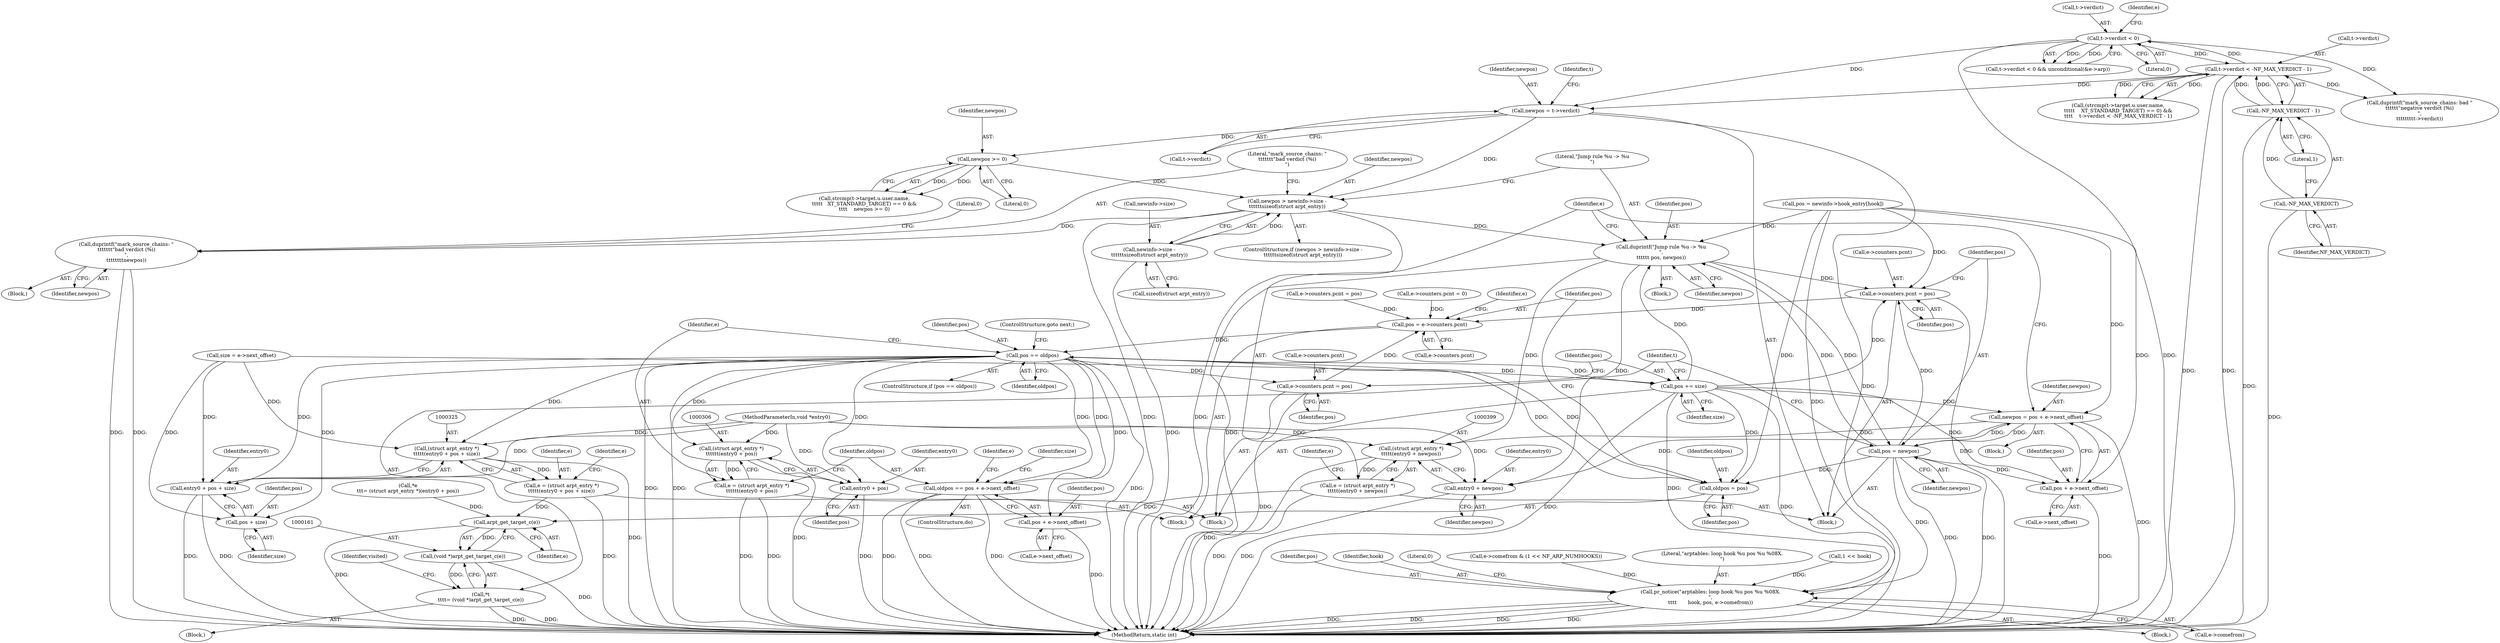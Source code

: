 digraph "0_linux_54d83fc74aa9ec72794373cb47432c5f7fb1a309_1@API" {
"1000369" [label="(Call,newpos > newinfo->size -\n\t\t\t\t\t\tsizeof(struct arpt_entry))"];
"1000364" [label="(Call,newpos >= 0)"];
"1000344" [label="(Call,newpos = t->verdict)"];
"1000227" [label="(Call,t->verdict < 0)"];
"1000256" [label="(Call,t->verdict < -NF_MAX_VERDICT - 1)"];
"1000260" [label="(Call,-NF_MAX_VERDICT - 1)"];
"1000261" [label="(Call,-NF_MAX_VERDICT)"];
"1000371" [label="(Call,newinfo->size -\n\t\t\t\t\t\tsizeof(struct arpt_entry))"];
"1000378" [label="(Call,duprintf(\"mark_source_chains: \"\n\t\t\t\t\t\t\t\"bad verdict (%i)\n\",\n\t\t\t\t\t\t\t\tnewpos))"];
"1000383" [label="(Call,duprintf(\"Jump rule %u -> %u\n\",\n\t\t\t\t\t\t pos, newpos))"];
"1000398" [label="(Call,(struct arpt_entry *)\n\t\t\t\t\t(entry0 + newpos))"];
"1000396" [label="(Call,e = (struct arpt_entry *)\n\t\t\t\t\t(entry0 + newpos))"];
"1000162" [label="(Call,arpt_get_target_c(e))"];
"1000160" [label="(Call,(void *)arpt_get_target_c(e))"];
"1000158" [label="(Call,*t\n\t\t\t\t= (void *)arpt_get_target_c(e))"];
"1000400" [label="(Call,entry0 + newpos)"];
"1000403" [label="(Call,e->counters.pcnt = pos)"];
"1000284" [label="(Call,pos = e->counters.pcnt)"];
"1000299" [label="(Call,pos == oldpos)"];
"1000281" [label="(Call,oldpos = pos)"];
"1000305" [label="(Call,(struct arpt_entry *)\n\t\t\t\t\t\t(entry0 + pos))"];
"1000303" [label="(Call,e = (struct arpt_entry *)\n\t\t\t\t\t\t(entry0 + pos))"];
"1000307" [label="(Call,entry0 + pos)"];
"1000310" [label="(Call,oldpos == pos + e->next_offset)"];
"1000312" [label="(Call,pos + e->next_offset)"];
"1000324" [label="(Call,(struct arpt_entry *)\n\t\t\t\t\t(entry0 + pos + size))"];
"1000322" [label="(Call,e = (struct arpt_entry *)\n\t\t\t\t\t(entry0 + pos + size))"];
"1000326" [label="(Call,entry0 + pos + size)"];
"1000328" [label="(Call,pos + size)"];
"1000331" [label="(Call,e->counters.pcnt = pos)"];
"1000338" [label="(Call,pos += size)"];
"1000183" [label="(Call,pr_notice(\"arptables: loop hook %u pos %u %08X.\n\",\n\t\t\t\t       hook, pos, e->comefrom))"];
"1000389" [label="(Call,newpos = pos + e->next_offset)"];
"1000410" [label="(Call,pos = newpos)"];
"1000391" [label="(Call,pos + e->next_offset)"];
"1000412" [label="(Identifier,newpos)"];
"1000393" [label="(Call,e->next_offset)"];
"1000397" [label="(Identifier,e)"];
"1000228" [label="(Call,t->verdict)"];
"1000403" [label="(Call,e->counters.pcnt = pos)"];
"1000364" [label="(Call,newpos >= 0)"];
"1000260" [label="(Call,-NF_MAX_VERDICT - 1)"];
"1000298" [label="(ControlStructure,if (pos == oldpos))"];
"1000378" [label="(Call,duprintf(\"mark_source_chains: \"\n\t\t\t\t\t\t\t\"bad verdict (%i)\n\",\n\t\t\t\t\t\t\t\tnewpos))"];
"1000171" [label="(Call,1 << hook)"];
"1000340" [label="(Identifier,size)"];
"1000326" [label="(Call,entry0 + pos + size)"];
"1000307" [label="(Call,entry0 + pos)"];
"1000263" [label="(Literal,1)"];
"1000313" [label="(Identifier,pos)"];
"1000163" [label="(Identifier,e)"];
"1000186" [label="(Identifier,pos)"];
"1000380" [label="(Identifier,newpos)"];
"1000350" [label="(Call,strcmp(t->target.u.user.name,\n\t\t\t\t\t   XT_STANDARD_TARGET) == 0 &&\n\t\t\t\t    newpos >= 0)"];
"1000162" [label="(Call,arpt_get_target_c(e))"];
"1000300" [label="(Identifier,pos)"];
"1000182" [label="(Block,)"];
"1000410" [label="(Call,pos = newpos)"];
"1000370" [label="(Identifier,newpos)"];
"1000226" [label="(Call,t->verdict < 0 && unconditional(&e->arp))"];
"1000261" [label="(Call,-NF_MAX_VERDICT)"];
"1000282" [label="(Identifier,oldpos)"];
"1000125" [label="(Call,pos = newinfo->hook_entry[hook])"];
"1000368" [label="(ControlStructure,if (newpos > newinfo->size -\n\t\t\t\t\t\tsizeof(struct arpt_entry)))"];
"1000344" [label="(Call,newpos = t->verdict)"];
"1000291" [label="(Call,e->counters.pcnt = 0)"];
"1000148" [label="(Call,e->counters.pcnt = pos)"];
"1000330" [label="(Identifier,size)"];
"1000276" [label="(Identifier,e)"];
"1000285" [label="(Identifier,pos)"];
"1000238" [label="(Block,)"];
"1000384" [label="(Literal,\"Jump rule %u -> %u\n\")"];
"1000392" [label="(Identifier,pos)"];
"1000231" [label="(Literal,0)"];
"1000371" [label="(Call,newinfo->size -\n\t\t\t\t\t\tsizeof(struct arpt_entry))"];
"1000338" [label="(Call,pos += size)"];
"1000322" [label="(Call,e = (struct arpt_entry *)\n\t\t\t\t\t(entry0 + pos + size))"];
"1000323" [label="(Identifier,e)"];
"1000365" [label="(Identifier,newpos)"];
"1000331" [label="(Call,e->counters.pcnt = pos)"];
"1000406" [label="(Identifier,e)"];
"1000286" [label="(Call,e->counters.pcnt)"];
"1000386" [label="(Identifier,newpos)"];
"1000160" [label="(Call,(void *)arpt_get_target_c(e))"];
"1000185" [label="(Identifier,hook)"];
"1000158" [label="(Call,*t\n\t\t\t\t= (void *)arpt_get_target_c(e))"];
"1000166" [label="(Identifier,visited)"];
"1000379" [label="(Literal,\"mark_source_chains: \"\n\t\t\t\t\t\t\t\"bad verdict (%i)\n\")"];
"1000191" [label="(Literal,0)"];
"1000111" [label="(MethodParameterIn,void *entry0)"];
"1000310" [label="(Call,oldpos == pos + e->next_offset)"];
"1000375" [label="(Call,sizeof(struct arpt_entry))"];
"1000400" [label="(Call,entry0 + newpos)"];
"1000388" [label="(Block,)"];
"1000227" [label="(Call,t->verdict < 0)"];
"1000383" [label="(Call,duprintf(\"Jump rule %u -> %u\n\",\n\t\t\t\t\t\t pos, newpos))"];
"1000317" [label="(Call,size = e->next_offset)"];
"1000367" [label="(Block,)"];
"1000159" [label="(Identifier,t)"];
"1000411" [label="(Identifier,pos)"];
"1000390" [label="(Identifier,newpos)"];
"1000265" [label="(Call,duprintf(\"mark_source_chains: bad \"\n\t\t\t\t\t\t\"negative verdict (%i)\n\",\n\t\t\t\t\t\t\t\tt->verdict))"];
"1000382" [label="(Literal,0)"];
"1000187" [label="(Call,e->comefrom)"];
"1000389" [label="(Call,newpos = pos + e->next_offset)"];
"1000283" [label="(Identifier,pos)"];
"1000183" [label="(Call,pr_notice(\"arptables: loop hook %u pos %u %08X.\n\",\n\t\t\t\t       hook, pos, e->comefrom))"];
"1000409" [label="(Identifier,pos)"];
"1000328" [label="(Call,pos + size)"];
"1000256" [label="(Call,t->verdict < -NF_MAX_VERDICT - 1)"];
"1000156" [label="(Block,)"];
"1000357" [label="(Identifier,t)"];
"1000242" [label="(Call,(strcmp(t->target.u.user.name,\n\t\t\t\t\t    XT_STANDARD_TARGET) == 0) &&\n\t\t\t\t    t->verdict < -NF_MAX_VERDICT - 1)"];
"1000294" [label="(Identifier,e)"];
"1000175" [label="(Call,e->comefrom & (1 << NF_ARP_NUMHOOKS))"];
"1000235" [label="(Identifier,e)"];
"1000334" [label="(Identifier,e)"];
"1000345" [label="(Identifier,newpos)"];
"1000401" [label="(Identifier,entry0)"];
"1000184" [label="(Literal,\"arptables: loop hook %u pos %u %08X.\n\")"];
"1000284" [label="(Call,pos = e->counters.pcnt)"];
"1000324" [label="(Call,(struct arpt_entry *)\n\t\t\t\t\t(entry0 + pos + size))"];
"1000133" [label="(Call,*e\n\t\t\t= (struct arpt_entry *)(entry0 + pos))"];
"1000262" [label="(Identifier,NF_MAX_VERDICT)"];
"1000339" [label="(Identifier,pos)"];
"1000273" [label="(Block,)"];
"1000342" [label="(Block,)"];
"1000311" [label="(Identifier,oldpos)"];
"1000404" [label="(Call,e->counters.pcnt)"];
"1000312" [label="(Call,pos + e->next_offset)"];
"1000369" [label="(Call,newpos > newinfo->size -\n\t\t\t\t\t\tsizeof(struct arpt_entry))"];
"1000366" [label="(Literal,0)"];
"1000302" [label="(ControlStructure,goto next;)"];
"1000305" [label="(Call,(struct arpt_entry *)\n\t\t\t\t\t\t(entry0 + pos))"];
"1000318" [label="(Identifier,size)"];
"1000419" [label="(MethodReturn,static int)"];
"1000304" [label="(Identifier,e)"];
"1000346" [label="(Call,t->verdict)"];
"1000257" [label="(Call,t->verdict)"];
"1000303" [label="(Call,e = (struct arpt_entry *)\n\t\t\t\t\t\t(entry0 + pos))"];
"1000372" [label="(Call,newinfo->size)"];
"1000402" [label="(Identifier,newpos)"];
"1000272" [label="(ControlStructure,do)"];
"1000299" [label="(Call,pos == oldpos)"];
"1000329" [label="(Identifier,pos)"];
"1000398" [label="(Call,(struct arpt_entry *)\n\t\t\t\t\t(entry0 + newpos))"];
"1000281" [label="(Call,oldpos = pos)"];
"1000309" [label="(Identifier,pos)"];
"1000391" [label="(Call,pos + e->next_offset)"];
"1000301" [label="(Identifier,oldpos)"];
"1000385" [label="(Identifier,pos)"];
"1000377" [label="(Block,)"];
"1000314" [label="(Call,e->next_offset)"];
"1000337" [label="(Identifier,pos)"];
"1000332" [label="(Call,e->counters.pcnt)"];
"1000308" [label="(Identifier,entry0)"];
"1000327" [label="(Identifier,entry0)"];
"1000396" [label="(Call,e = (struct arpt_entry *)\n\t\t\t\t\t(entry0 + newpos))"];
"1000369" -> "1000368"  [label="AST: "];
"1000369" -> "1000371"  [label="CFG: "];
"1000370" -> "1000369"  [label="AST: "];
"1000371" -> "1000369"  [label="AST: "];
"1000379" -> "1000369"  [label="CFG: "];
"1000384" -> "1000369"  [label="CFG: "];
"1000369" -> "1000419"  [label="DDG: "];
"1000369" -> "1000419"  [label="DDG: "];
"1000364" -> "1000369"  [label="DDG: "];
"1000344" -> "1000369"  [label="DDG: "];
"1000371" -> "1000369"  [label="DDG: "];
"1000369" -> "1000378"  [label="DDG: "];
"1000369" -> "1000383"  [label="DDG: "];
"1000364" -> "1000350"  [label="AST: "];
"1000364" -> "1000366"  [label="CFG: "];
"1000365" -> "1000364"  [label="AST: "];
"1000366" -> "1000364"  [label="AST: "];
"1000350" -> "1000364"  [label="CFG: "];
"1000364" -> "1000350"  [label="DDG: "];
"1000364" -> "1000350"  [label="DDG: "];
"1000344" -> "1000364"  [label="DDG: "];
"1000344" -> "1000342"  [label="AST: "];
"1000344" -> "1000346"  [label="CFG: "];
"1000345" -> "1000344"  [label="AST: "];
"1000346" -> "1000344"  [label="AST: "];
"1000357" -> "1000344"  [label="CFG: "];
"1000344" -> "1000419"  [label="DDG: "];
"1000227" -> "1000344"  [label="DDG: "];
"1000256" -> "1000344"  [label="DDG: "];
"1000227" -> "1000226"  [label="AST: "];
"1000227" -> "1000231"  [label="CFG: "];
"1000228" -> "1000227"  [label="AST: "];
"1000231" -> "1000227"  [label="AST: "];
"1000235" -> "1000227"  [label="CFG: "];
"1000226" -> "1000227"  [label="CFG: "];
"1000227" -> "1000419"  [label="DDG: "];
"1000227" -> "1000226"  [label="DDG: "];
"1000227" -> "1000226"  [label="DDG: "];
"1000256" -> "1000227"  [label="DDG: "];
"1000227" -> "1000256"  [label="DDG: "];
"1000227" -> "1000265"  [label="DDG: "];
"1000256" -> "1000242"  [label="AST: "];
"1000256" -> "1000260"  [label="CFG: "];
"1000257" -> "1000256"  [label="AST: "];
"1000260" -> "1000256"  [label="AST: "];
"1000242" -> "1000256"  [label="CFG: "];
"1000256" -> "1000419"  [label="DDG: "];
"1000256" -> "1000419"  [label="DDG: "];
"1000256" -> "1000242"  [label="DDG: "];
"1000256" -> "1000242"  [label="DDG: "];
"1000260" -> "1000256"  [label="DDG: "];
"1000260" -> "1000256"  [label="DDG: "];
"1000256" -> "1000265"  [label="DDG: "];
"1000260" -> "1000263"  [label="CFG: "];
"1000261" -> "1000260"  [label="AST: "];
"1000263" -> "1000260"  [label="AST: "];
"1000260" -> "1000419"  [label="DDG: "];
"1000261" -> "1000260"  [label="DDG: "];
"1000261" -> "1000262"  [label="CFG: "];
"1000262" -> "1000261"  [label="AST: "];
"1000263" -> "1000261"  [label="CFG: "];
"1000261" -> "1000419"  [label="DDG: "];
"1000371" -> "1000375"  [label="CFG: "];
"1000372" -> "1000371"  [label="AST: "];
"1000375" -> "1000371"  [label="AST: "];
"1000371" -> "1000419"  [label="DDG: "];
"1000378" -> "1000377"  [label="AST: "];
"1000378" -> "1000380"  [label="CFG: "];
"1000379" -> "1000378"  [label="AST: "];
"1000380" -> "1000378"  [label="AST: "];
"1000382" -> "1000378"  [label="CFG: "];
"1000378" -> "1000419"  [label="DDG: "];
"1000378" -> "1000419"  [label="DDG: "];
"1000383" -> "1000367"  [label="AST: "];
"1000383" -> "1000386"  [label="CFG: "];
"1000384" -> "1000383"  [label="AST: "];
"1000385" -> "1000383"  [label="AST: "];
"1000386" -> "1000383"  [label="AST: "];
"1000397" -> "1000383"  [label="CFG: "];
"1000383" -> "1000419"  [label="DDG: "];
"1000338" -> "1000383"  [label="DDG: "];
"1000410" -> "1000383"  [label="DDG: "];
"1000125" -> "1000383"  [label="DDG: "];
"1000383" -> "1000398"  [label="DDG: "];
"1000383" -> "1000400"  [label="DDG: "];
"1000383" -> "1000403"  [label="DDG: "];
"1000383" -> "1000410"  [label="DDG: "];
"1000398" -> "1000396"  [label="AST: "];
"1000398" -> "1000400"  [label="CFG: "];
"1000399" -> "1000398"  [label="AST: "];
"1000400" -> "1000398"  [label="AST: "];
"1000396" -> "1000398"  [label="CFG: "];
"1000398" -> "1000419"  [label="DDG: "];
"1000398" -> "1000396"  [label="DDG: "];
"1000111" -> "1000398"  [label="DDG: "];
"1000389" -> "1000398"  [label="DDG: "];
"1000396" -> "1000342"  [label="AST: "];
"1000397" -> "1000396"  [label="AST: "];
"1000406" -> "1000396"  [label="CFG: "];
"1000396" -> "1000419"  [label="DDG: "];
"1000396" -> "1000162"  [label="DDG: "];
"1000162" -> "1000160"  [label="AST: "];
"1000162" -> "1000163"  [label="CFG: "];
"1000163" -> "1000162"  [label="AST: "];
"1000160" -> "1000162"  [label="CFG: "];
"1000162" -> "1000419"  [label="DDG: "];
"1000162" -> "1000160"  [label="DDG: "];
"1000133" -> "1000162"  [label="DDG: "];
"1000322" -> "1000162"  [label="DDG: "];
"1000160" -> "1000158"  [label="AST: "];
"1000161" -> "1000160"  [label="AST: "];
"1000158" -> "1000160"  [label="CFG: "];
"1000160" -> "1000419"  [label="DDG: "];
"1000160" -> "1000158"  [label="DDG: "];
"1000158" -> "1000156"  [label="AST: "];
"1000159" -> "1000158"  [label="AST: "];
"1000166" -> "1000158"  [label="CFG: "];
"1000158" -> "1000419"  [label="DDG: "];
"1000158" -> "1000419"  [label="DDG: "];
"1000400" -> "1000402"  [label="CFG: "];
"1000401" -> "1000400"  [label="AST: "];
"1000402" -> "1000400"  [label="AST: "];
"1000400" -> "1000419"  [label="DDG: "];
"1000111" -> "1000400"  [label="DDG: "];
"1000389" -> "1000400"  [label="DDG: "];
"1000403" -> "1000342"  [label="AST: "];
"1000403" -> "1000409"  [label="CFG: "];
"1000404" -> "1000403"  [label="AST: "];
"1000409" -> "1000403"  [label="AST: "];
"1000411" -> "1000403"  [label="CFG: "];
"1000403" -> "1000419"  [label="DDG: "];
"1000403" -> "1000284"  [label="DDG: "];
"1000338" -> "1000403"  [label="DDG: "];
"1000410" -> "1000403"  [label="DDG: "];
"1000125" -> "1000403"  [label="DDG: "];
"1000284" -> "1000273"  [label="AST: "];
"1000284" -> "1000286"  [label="CFG: "];
"1000285" -> "1000284"  [label="AST: "];
"1000286" -> "1000284"  [label="AST: "];
"1000294" -> "1000284"  [label="CFG: "];
"1000291" -> "1000284"  [label="DDG: "];
"1000331" -> "1000284"  [label="DDG: "];
"1000148" -> "1000284"  [label="DDG: "];
"1000284" -> "1000299"  [label="DDG: "];
"1000299" -> "1000298"  [label="AST: "];
"1000299" -> "1000301"  [label="CFG: "];
"1000300" -> "1000299"  [label="AST: "];
"1000301" -> "1000299"  [label="AST: "];
"1000302" -> "1000299"  [label="CFG: "];
"1000304" -> "1000299"  [label="CFG: "];
"1000299" -> "1000419"  [label="DDG: "];
"1000299" -> "1000419"  [label="DDG: "];
"1000299" -> "1000419"  [label="DDG: "];
"1000299" -> "1000281"  [label="DDG: "];
"1000281" -> "1000299"  [label="DDG: "];
"1000299" -> "1000305"  [label="DDG: "];
"1000299" -> "1000307"  [label="DDG: "];
"1000299" -> "1000310"  [label="DDG: "];
"1000299" -> "1000310"  [label="DDG: "];
"1000299" -> "1000312"  [label="DDG: "];
"1000299" -> "1000324"  [label="DDG: "];
"1000299" -> "1000326"  [label="DDG: "];
"1000299" -> "1000328"  [label="DDG: "];
"1000299" -> "1000331"  [label="DDG: "];
"1000299" -> "1000338"  [label="DDG: "];
"1000281" -> "1000273"  [label="AST: "];
"1000281" -> "1000283"  [label="CFG: "];
"1000282" -> "1000281"  [label="AST: "];
"1000283" -> "1000281"  [label="AST: "];
"1000285" -> "1000281"  [label="CFG: "];
"1000338" -> "1000281"  [label="DDG: "];
"1000410" -> "1000281"  [label="DDG: "];
"1000125" -> "1000281"  [label="DDG: "];
"1000305" -> "1000303"  [label="AST: "];
"1000305" -> "1000307"  [label="CFG: "];
"1000306" -> "1000305"  [label="AST: "];
"1000307" -> "1000305"  [label="AST: "];
"1000303" -> "1000305"  [label="CFG: "];
"1000305" -> "1000419"  [label="DDG: "];
"1000305" -> "1000303"  [label="DDG: "];
"1000111" -> "1000305"  [label="DDG: "];
"1000303" -> "1000273"  [label="AST: "];
"1000304" -> "1000303"  [label="AST: "];
"1000311" -> "1000303"  [label="CFG: "];
"1000303" -> "1000419"  [label="DDG: "];
"1000303" -> "1000419"  [label="DDG: "];
"1000307" -> "1000309"  [label="CFG: "];
"1000308" -> "1000307"  [label="AST: "];
"1000309" -> "1000307"  [label="AST: "];
"1000307" -> "1000419"  [label="DDG: "];
"1000111" -> "1000307"  [label="DDG: "];
"1000310" -> "1000272"  [label="AST: "];
"1000310" -> "1000312"  [label="CFG: "];
"1000311" -> "1000310"  [label="AST: "];
"1000312" -> "1000310"  [label="AST: "];
"1000276" -> "1000310"  [label="CFG: "];
"1000318" -> "1000310"  [label="CFG: "];
"1000310" -> "1000419"  [label="DDG: "];
"1000310" -> "1000419"  [label="DDG: "];
"1000310" -> "1000419"  [label="DDG: "];
"1000312" -> "1000314"  [label="CFG: "];
"1000313" -> "1000312"  [label="AST: "];
"1000314" -> "1000312"  [label="AST: "];
"1000312" -> "1000419"  [label="DDG: "];
"1000324" -> "1000322"  [label="AST: "];
"1000324" -> "1000326"  [label="CFG: "];
"1000325" -> "1000324"  [label="AST: "];
"1000326" -> "1000324"  [label="AST: "];
"1000322" -> "1000324"  [label="CFG: "];
"1000324" -> "1000419"  [label="DDG: "];
"1000324" -> "1000322"  [label="DDG: "];
"1000111" -> "1000324"  [label="DDG: "];
"1000317" -> "1000324"  [label="DDG: "];
"1000322" -> "1000238"  [label="AST: "];
"1000323" -> "1000322"  [label="AST: "];
"1000334" -> "1000322"  [label="CFG: "];
"1000322" -> "1000419"  [label="DDG: "];
"1000326" -> "1000328"  [label="CFG: "];
"1000327" -> "1000326"  [label="AST: "];
"1000328" -> "1000326"  [label="AST: "];
"1000326" -> "1000419"  [label="DDG: "];
"1000326" -> "1000419"  [label="DDG: "];
"1000111" -> "1000326"  [label="DDG: "];
"1000317" -> "1000326"  [label="DDG: "];
"1000328" -> "1000330"  [label="CFG: "];
"1000329" -> "1000328"  [label="AST: "];
"1000330" -> "1000328"  [label="AST: "];
"1000317" -> "1000328"  [label="DDG: "];
"1000331" -> "1000238"  [label="AST: "];
"1000331" -> "1000337"  [label="CFG: "];
"1000332" -> "1000331"  [label="AST: "];
"1000337" -> "1000331"  [label="AST: "];
"1000339" -> "1000331"  [label="CFG: "];
"1000331" -> "1000419"  [label="DDG: "];
"1000338" -> "1000238"  [label="AST: "];
"1000338" -> "1000340"  [label="CFG: "];
"1000339" -> "1000338"  [label="AST: "];
"1000340" -> "1000338"  [label="AST: "];
"1000159" -> "1000338"  [label="CFG: "];
"1000338" -> "1000419"  [label="DDG: "];
"1000338" -> "1000419"  [label="DDG: "];
"1000338" -> "1000183"  [label="DDG: "];
"1000317" -> "1000338"  [label="DDG: "];
"1000338" -> "1000389"  [label="DDG: "];
"1000338" -> "1000391"  [label="DDG: "];
"1000183" -> "1000182"  [label="AST: "];
"1000183" -> "1000187"  [label="CFG: "];
"1000184" -> "1000183"  [label="AST: "];
"1000185" -> "1000183"  [label="AST: "];
"1000186" -> "1000183"  [label="AST: "];
"1000187" -> "1000183"  [label="AST: "];
"1000191" -> "1000183"  [label="CFG: "];
"1000183" -> "1000419"  [label="DDG: "];
"1000183" -> "1000419"  [label="DDG: "];
"1000183" -> "1000419"  [label="DDG: "];
"1000183" -> "1000419"  [label="DDG: "];
"1000171" -> "1000183"  [label="DDG: "];
"1000410" -> "1000183"  [label="DDG: "];
"1000125" -> "1000183"  [label="DDG: "];
"1000175" -> "1000183"  [label="DDG: "];
"1000389" -> "1000388"  [label="AST: "];
"1000389" -> "1000391"  [label="CFG: "];
"1000390" -> "1000389"  [label="AST: "];
"1000391" -> "1000389"  [label="AST: "];
"1000397" -> "1000389"  [label="CFG: "];
"1000389" -> "1000419"  [label="DDG: "];
"1000410" -> "1000389"  [label="DDG: "];
"1000125" -> "1000389"  [label="DDG: "];
"1000389" -> "1000410"  [label="DDG: "];
"1000410" -> "1000342"  [label="AST: "];
"1000410" -> "1000412"  [label="CFG: "];
"1000411" -> "1000410"  [label="AST: "];
"1000412" -> "1000410"  [label="AST: "];
"1000159" -> "1000410"  [label="CFG: "];
"1000410" -> "1000419"  [label="DDG: "];
"1000410" -> "1000419"  [label="DDG: "];
"1000410" -> "1000391"  [label="DDG: "];
"1000391" -> "1000393"  [label="CFG: "];
"1000392" -> "1000391"  [label="AST: "];
"1000393" -> "1000391"  [label="AST: "];
"1000391" -> "1000419"  [label="DDG: "];
"1000125" -> "1000391"  [label="DDG: "];
}
